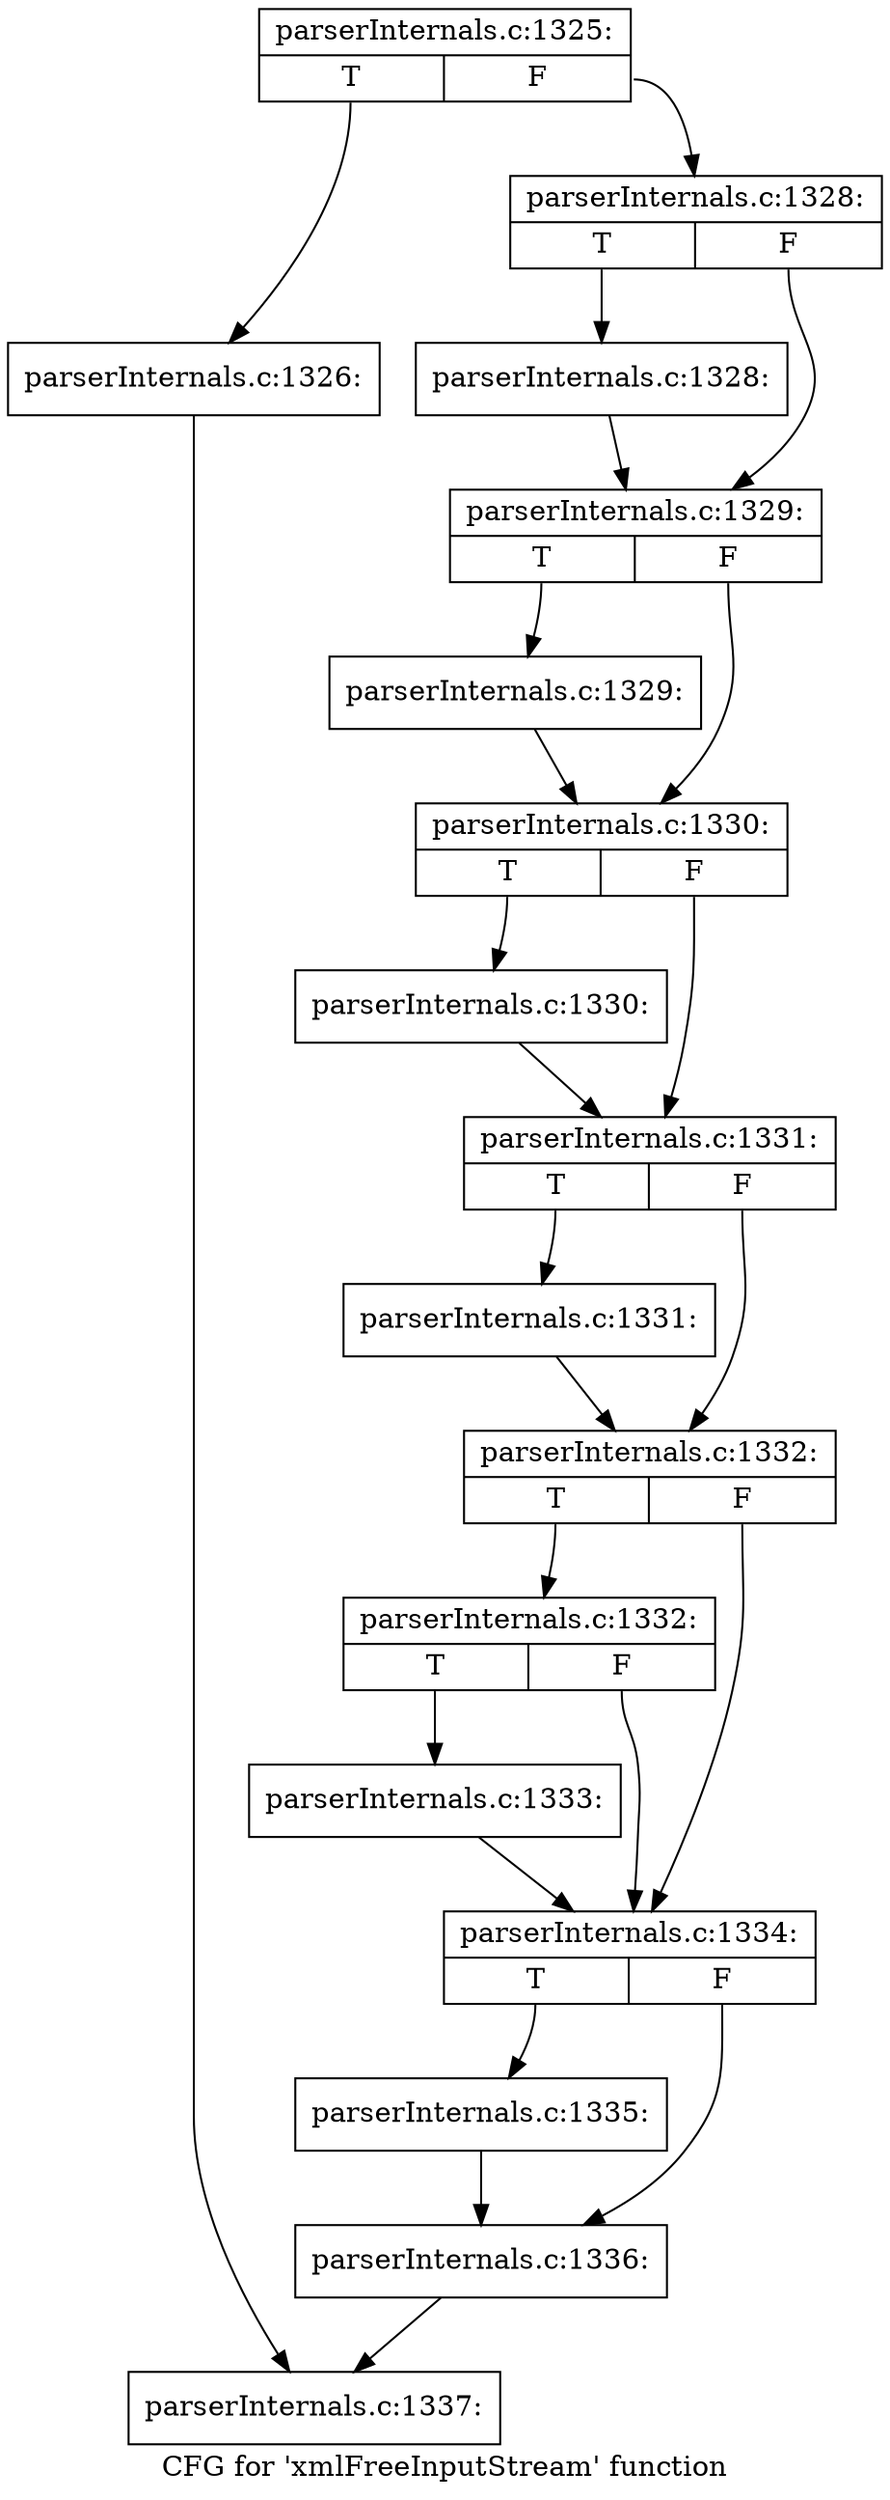 digraph "CFG for 'xmlFreeInputStream' function" {
	label="CFG for 'xmlFreeInputStream' function";

	Node0x4f1fb10 [shape=record,label="{parserInternals.c:1325:|{<s0>T|<s1>F}}"];
	Node0x4f1fb10:s0 -> Node0x4f1fd60;
	Node0x4f1fb10:s1 -> Node0x4f20010;
	Node0x4f1fd60 [shape=record,label="{parserInternals.c:1326:}"];
	Node0x4f1fd60 -> Node0x4f1fe40;
	Node0x4f20010 [shape=record,label="{parserInternals.c:1328:|{<s0>T|<s1>F}}"];
	Node0x4f20010:s0 -> Node0x4f203c0;
	Node0x4f20010:s1 -> Node0x4f20410;
	Node0x4f203c0 [shape=record,label="{parserInternals.c:1328:}"];
	Node0x4f203c0 -> Node0x4f20410;
	Node0x4f20410 [shape=record,label="{parserInternals.c:1329:|{<s0>T|<s1>F}}"];
	Node0x4f20410:s0 -> Node0x4f20cd0;
	Node0x4f20410:s1 -> Node0x4f20d20;
	Node0x4f20cd0 [shape=record,label="{parserInternals.c:1329:}"];
	Node0x4f20cd0 -> Node0x4f20d20;
	Node0x4f20d20 [shape=record,label="{parserInternals.c:1330:|{<s0>T|<s1>F}}"];
	Node0x4f20d20:s0 -> Node0x4f214e0;
	Node0x4f20d20:s1 -> Node0x4f21530;
	Node0x4f214e0 [shape=record,label="{parserInternals.c:1330:}"];
	Node0x4f214e0 -> Node0x4f21530;
	Node0x4f21530 [shape=record,label="{parserInternals.c:1331:|{<s0>T|<s1>F}}"];
	Node0x4f21530:s0 -> Node0x4f21cf0;
	Node0x4f21530:s1 -> Node0x4f21d40;
	Node0x4f21cf0 [shape=record,label="{parserInternals.c:1331:}"];
	Node0x4f21cf0 -> Node0x4f21d40;
	Node0x4f21d40 [shape=record,label="{parserInternals.c:1332:|{<s0>T|<s1>F}}"];
	Node0x4f21d40:s0 -> Node0x4f225a0;
	Node0x4f21d40:s1 -> Node0x4f22550;
	Node0x4f225a0 [shape=record,label="{parserInternals.c:1332:|{<s0>T|<s1>F}}"];
	Node0x4f225a0:s0 -> Node0x4f22500;
	Node0x4f225a0:s1 -> Node0x4f22550;
	Node0x4f22500 [shape=record,label="{parserInternals.c:1333:}"];
	Node0x4f22500 -> Node0x4f22550;
	Node0x4f22550 [shape=record,label="{parserInternals.c:1334:|{<s0>T|<s1>F}}"];
	Node0x4f22550:s0 -> Node0x4f23250;
	Node0x4f22550:s1 -> Node0x4f232a0;
	Node0x4f23250 [shape=record,label="{parserInternals.c:1335:}"];
	Node0x4f23250 -> Node0x4f232a0;
	Node0x4f232a0 [shape=record,label="{parserInternals.c:1336:}"];
	Node0x4f232a0 -> Node0x4f1fe40;
	Node0x4f1fe40 [shape=record,label="{parserInternals.c:1337:}"];
}
